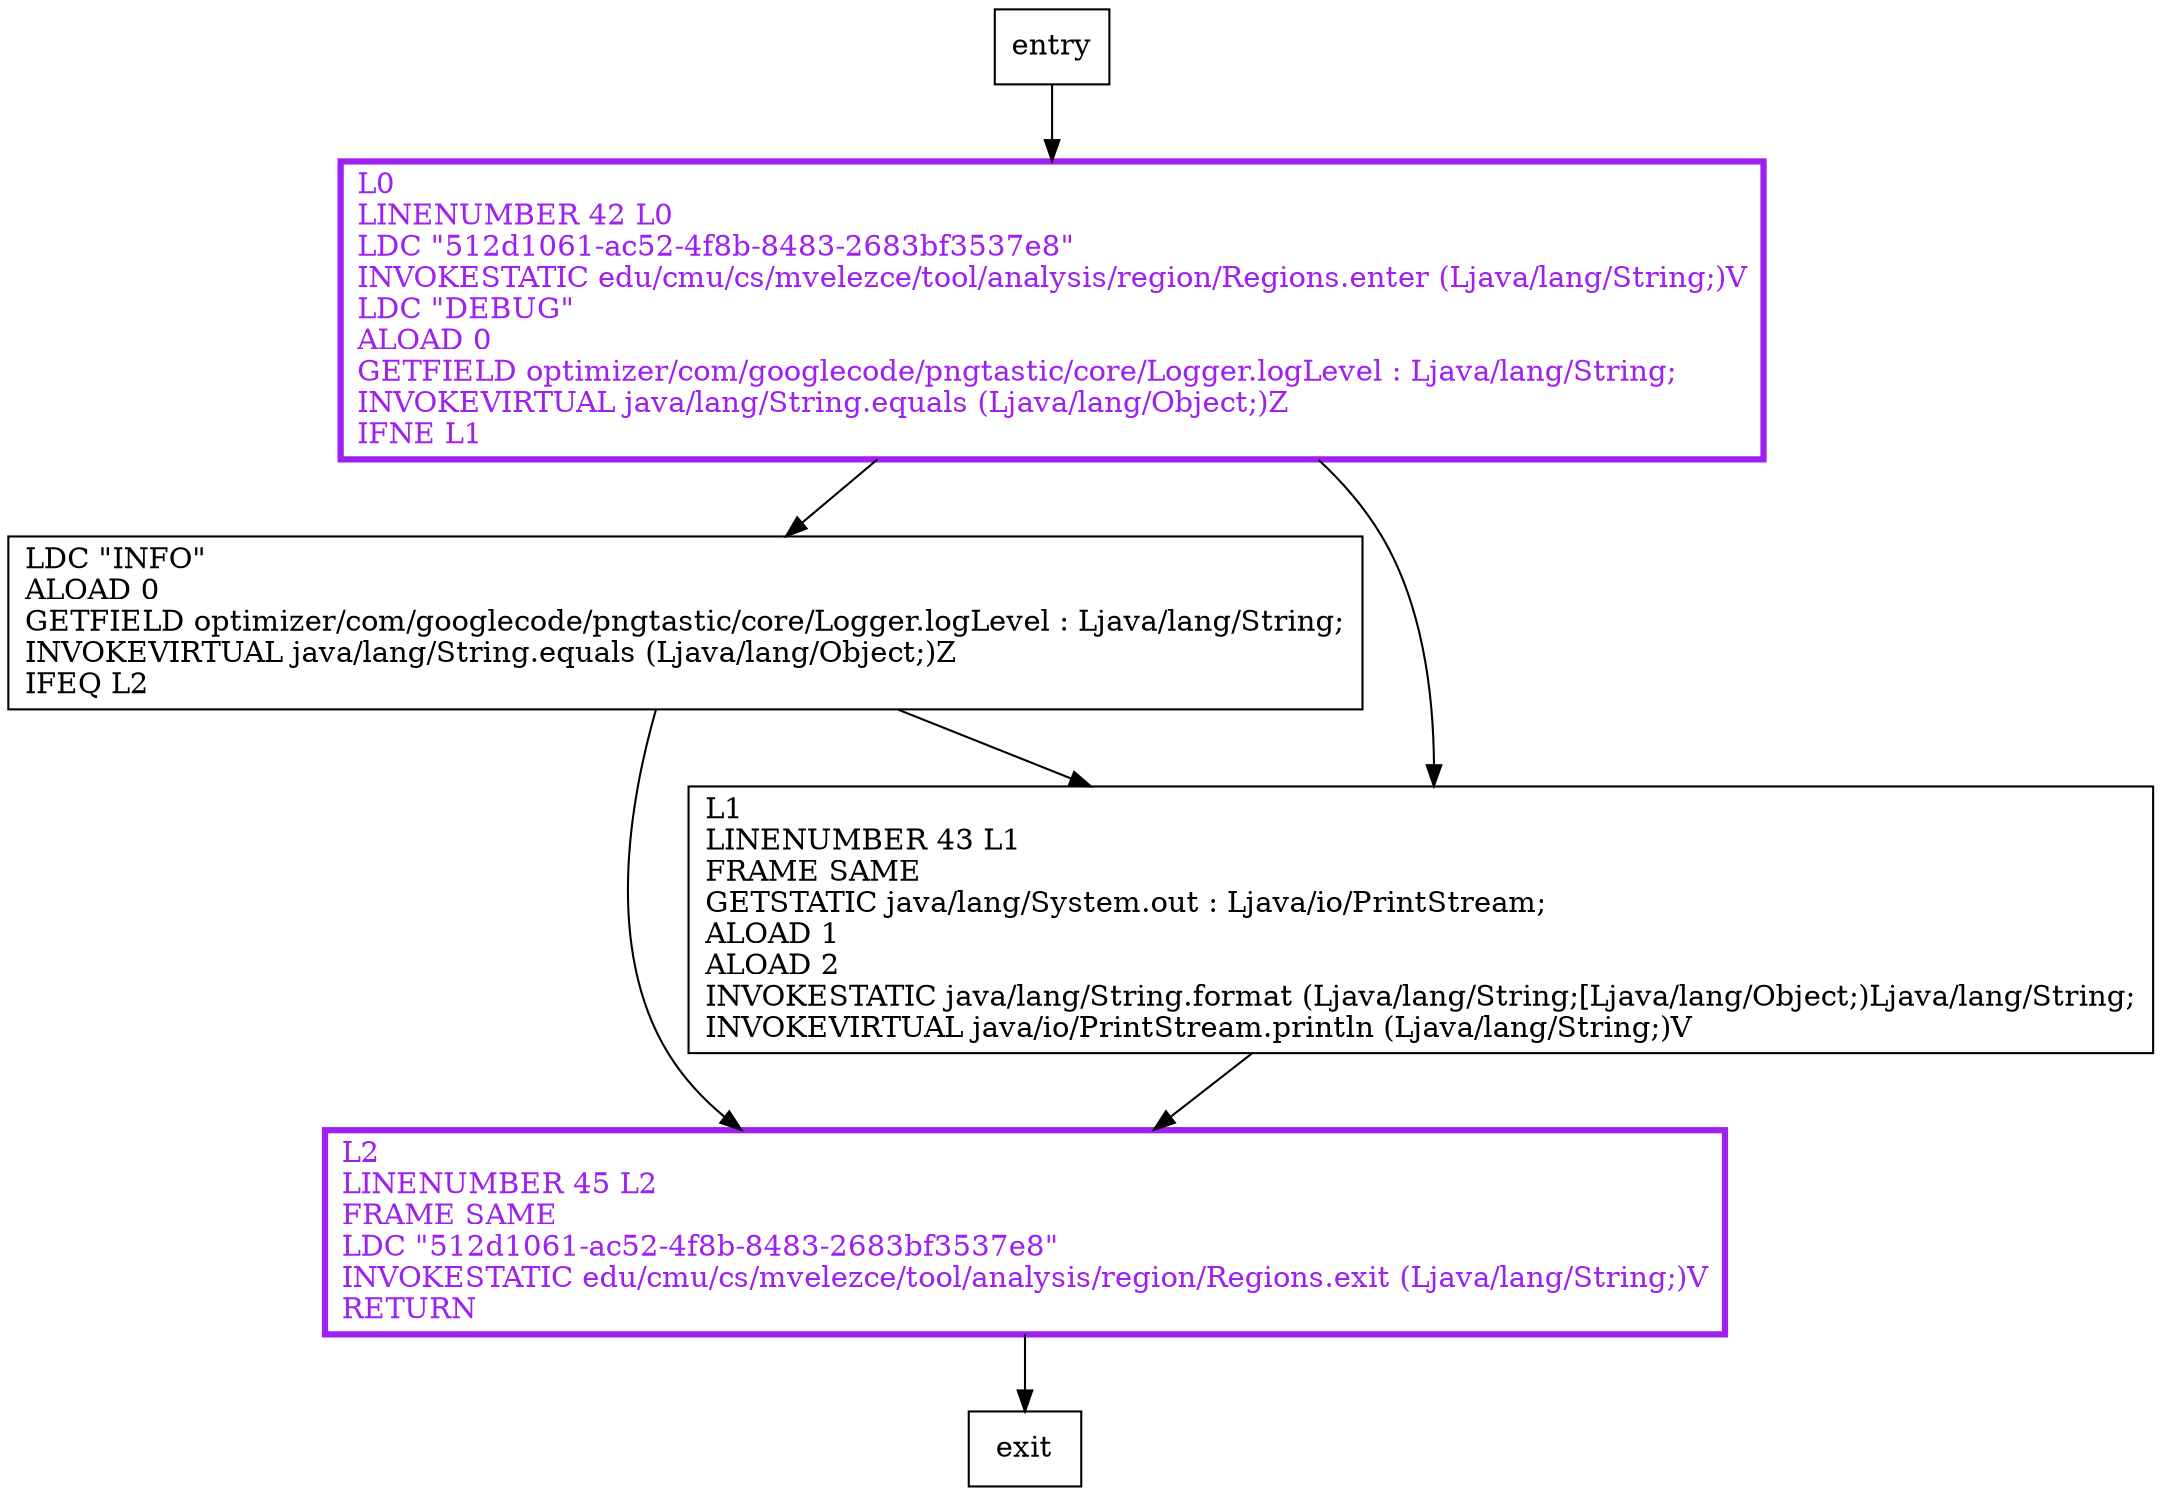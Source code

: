 digraph info {
node [shape=record];
1847637306 [label="L2\lLINENUMBER 45 L2\lFRAME SAME\lLDC \"512d1061-ac52-4f8b-8483-2683bf3537e8\"\lINVOKESTATIC edu/cmu/cs/mvelezce/tool/analysis/region/Regions.exit (Ljava/lang/String;)V\lRETURN\l"];
1577592551 [label="L0\lLINENUMBER 42 L0\lLDC \"512d1061-ac52-4f8b-8483-2683bf3537e8\"\lINVOKESTATIC edu/cmu/cs/mvelezce/tool/analysis/region/Regions.enter (Ljava/lang/String;)V\lLDC \"DEBUG\"\lALOAD 0\lGETFIELD optimizer/com/googlecode/pngtastic/core/Logger.logLevel : Ljava/lang/String;\lINVOKEVIRTUAL java/lang/String.equals (Ljava/lang/Object;)Z\lIFNE L1\l"];
148626113 [label="LDC \"INFO\"\lALOAD 0\lGETFIELD optimizer/com/googlecode/pngtastic/core/Logger.logLevel : Ljava/lang/String;\lINVOKEVIRTUAL java/lang/String.equals (Ljava/lang/Object;)Z\lIFEQ L2\l"];
854587510 [label="L1\lLINENUMBER 43 L1\lFRAME SAME\lGETSTATIC java/lang/System.out : Ljava/io/PrintStream;\lALOAD 1\lALOAD 2\lINVOKESTATIC java/lang/String.format (Ljava/lang/String;[Ljava/lang/Object;)Ljava/lang/String;\lINVOKEVIRTUAL java/io/PrintStream.println (Ljava/lang/String;)V\l"];
entry;
exit;
entry -> 1577592551;
1847637306 -> exit;
1577592551 -> 148626113;
1577592551 -> 854587510;
148626113 -> 1847637306;
148626113 -> 854587510;
854587510 -> 1847637306;
1847637306[fontcolor="purple", penwidth=3, color="purple"];
1577592551[fontcolor="purple", penwidth=3, color="purple"];
}
